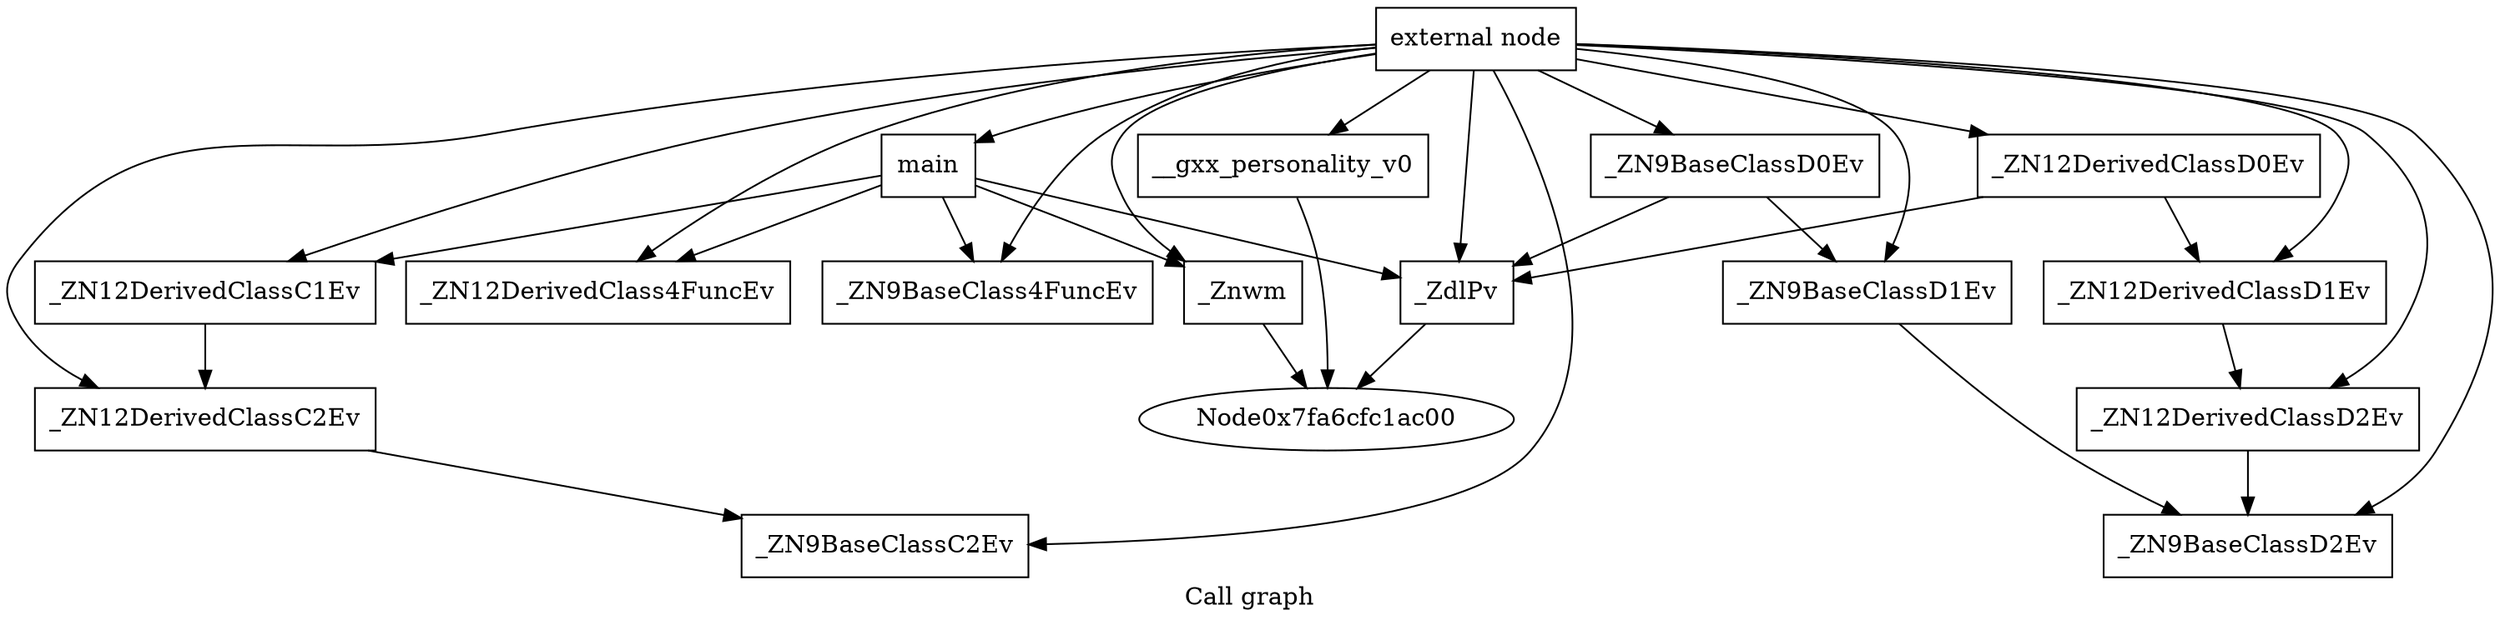 digraph "Call graph" {
	label="Call graph";

	Node0x7fa6cfc1abd0 [shape=record,label="{external node}"];
	Node0x7fa6cfc1abd0 -> Node0x7fa6cfc1ac60;
	Node0x7fa6cfc1abd0 -> Node0x7fa6cfc1acc0;
	Node0x7fa6cfc1abd0 -> Node0x7fa6cfc1ad20;
	Node0x7fa6cfc1abd0 -> Node0x7fa6cfc1aea0;
	Node0x7fa6cfc1abd0 -> Node0x7fa6cfc1ab00;
	Node0x7fa6cfc1abd0 -> Node0x7fa6cfc1ae40;
	Node0x7fa6cfc1abd0 -> Node0x7fa6cfc1b020;
	Node0x7fa6cfc1abd0 -> Node0x7fa6cfc1b080;
	Node0x7fa6cfc1abd0 -> Node0x7fa6cfc1b160;
	Node0x7fa6cfc1abd0 -> Node0x7fa6cfc1adc0;
	Node0x7fa6cfc1abd0 -> Node0x7fa6cfc1af80;
	Node0x7fa6cfc1abd0 -> Node0x7fa6cfc1b3f0;
	Node0x7fa6cfc1abd0 -> Node0x7fa6cfc1b490;
	Node0x7fa6cfc1abd0 -> Node0x7fa6cfc1b390;
	Node0x7fa6cfc1abd0 -> Node0x7fa6cfc1b0e0;
	Node0x7fa6cfc1b020 [shape=record,label="{_ZN9BaseClassC2Ev}"];
	Node0x7fa6cfc1aea0 [shape=record,label="{__gxx_personality_v0}"];
	Node0x7fa6cfc1aea0 -> Node0x7fa6cfc1ac00;
	Node0x7fa6cfc1ac60 [shape=record,label="{main}"];
	Node0x7fa6cfc1ac60 -> Node0x7fa6cfc1acc0;
	Node0x7fa6cfc1ac60 -> Node0x7fa6cfc1ad20;
	Node0x7fa6cfc1ac60 -> Node0x7fa6cfc1b490;
	Node0x7fa6cfc1ac60 -> Node0x7fa6cfc1ab00;
	Node0x7fa6cfc1ac60 -> Node0x7fa6cfc1adc0;
	Node0x7fa6cfc1acc0 [shape=record,label="{_Znwm}"];
	Node0x7fa6cfc1acc0 -> Node0x7fa6cfc1ac00;
	Node0x7fa6cfc1ad20 [shape=record,label="{_ZN12DerivedClassC1Ev}"];
	Node0x7fa6cfc1ad20 -> Node0x7fa6cfc1ae40;
	Node0x7fa6cfc1ab00 [shape=record,label="{_ZdlPv}"];
	Node0x7fa6cfc1ab00 -> Node0x7fa6cfc1ac00;
	Node0x7fa6cfc1ae40 [shape=record,label="{_ZN12DerivedClassC2Ev}"];
	Node0x7fa6cfc1ae40 -> Node0x7fa6cfc1b020;
	Node0x7fa6cfc1b080 [shape=record,label="{_ZN12DerivedClassD1Ev}"];
	Node0x7fa6cfc1b080 -> Node0x7fa6cfc1b0e0;
	Node0x7fa6cfc1adc0 [shape=record,label="{_ZN12DerivedClass4FuncEv}"];
	Node0x7fa6cfc1b160 [shape=record,label="{_ZN12DerivedClassD0Ev}"];
	Node0x7fa6cfc1b160 -> Node0x7fa6cfc1b080;
	Node0x7fa6cfc1b160 -> Node0x7fa6cfc1ab00;
	Node0x7fa6cfc1af80 [shape=record,label="{_ZN9BaseClassD1Ev}"];
	Node0x7fa6cfc1af80 -> Node0x7fa6cfc1b390;
	Node0x7fa6cfc1b3f0 [shape=record,label="{_ZN9BaseClassD0Ev}"];
	Node0x7fa6cfc1b3f0 -> Node0x7fa6cfc1af80;
	Node0x7fa6cfc1b3f0 -> Node0x7fa6cfc1ab00;
	Node0x7fa6cfc1b490 [shape=record,label="{_ZN9BaseClass4FuncEv}"];
	Node0x7fa6cfc1b390 [shape=record,label="{_ZN9BaseClassD2Ev}"];
	Node0x7fa6cfc1b0e0 [shape=record,label="{_ZN12DerivedClassD2Ev}"];
	Node0x7fa6cfc1b0e0 -> Node0x7fa6cfc1b390;
}
